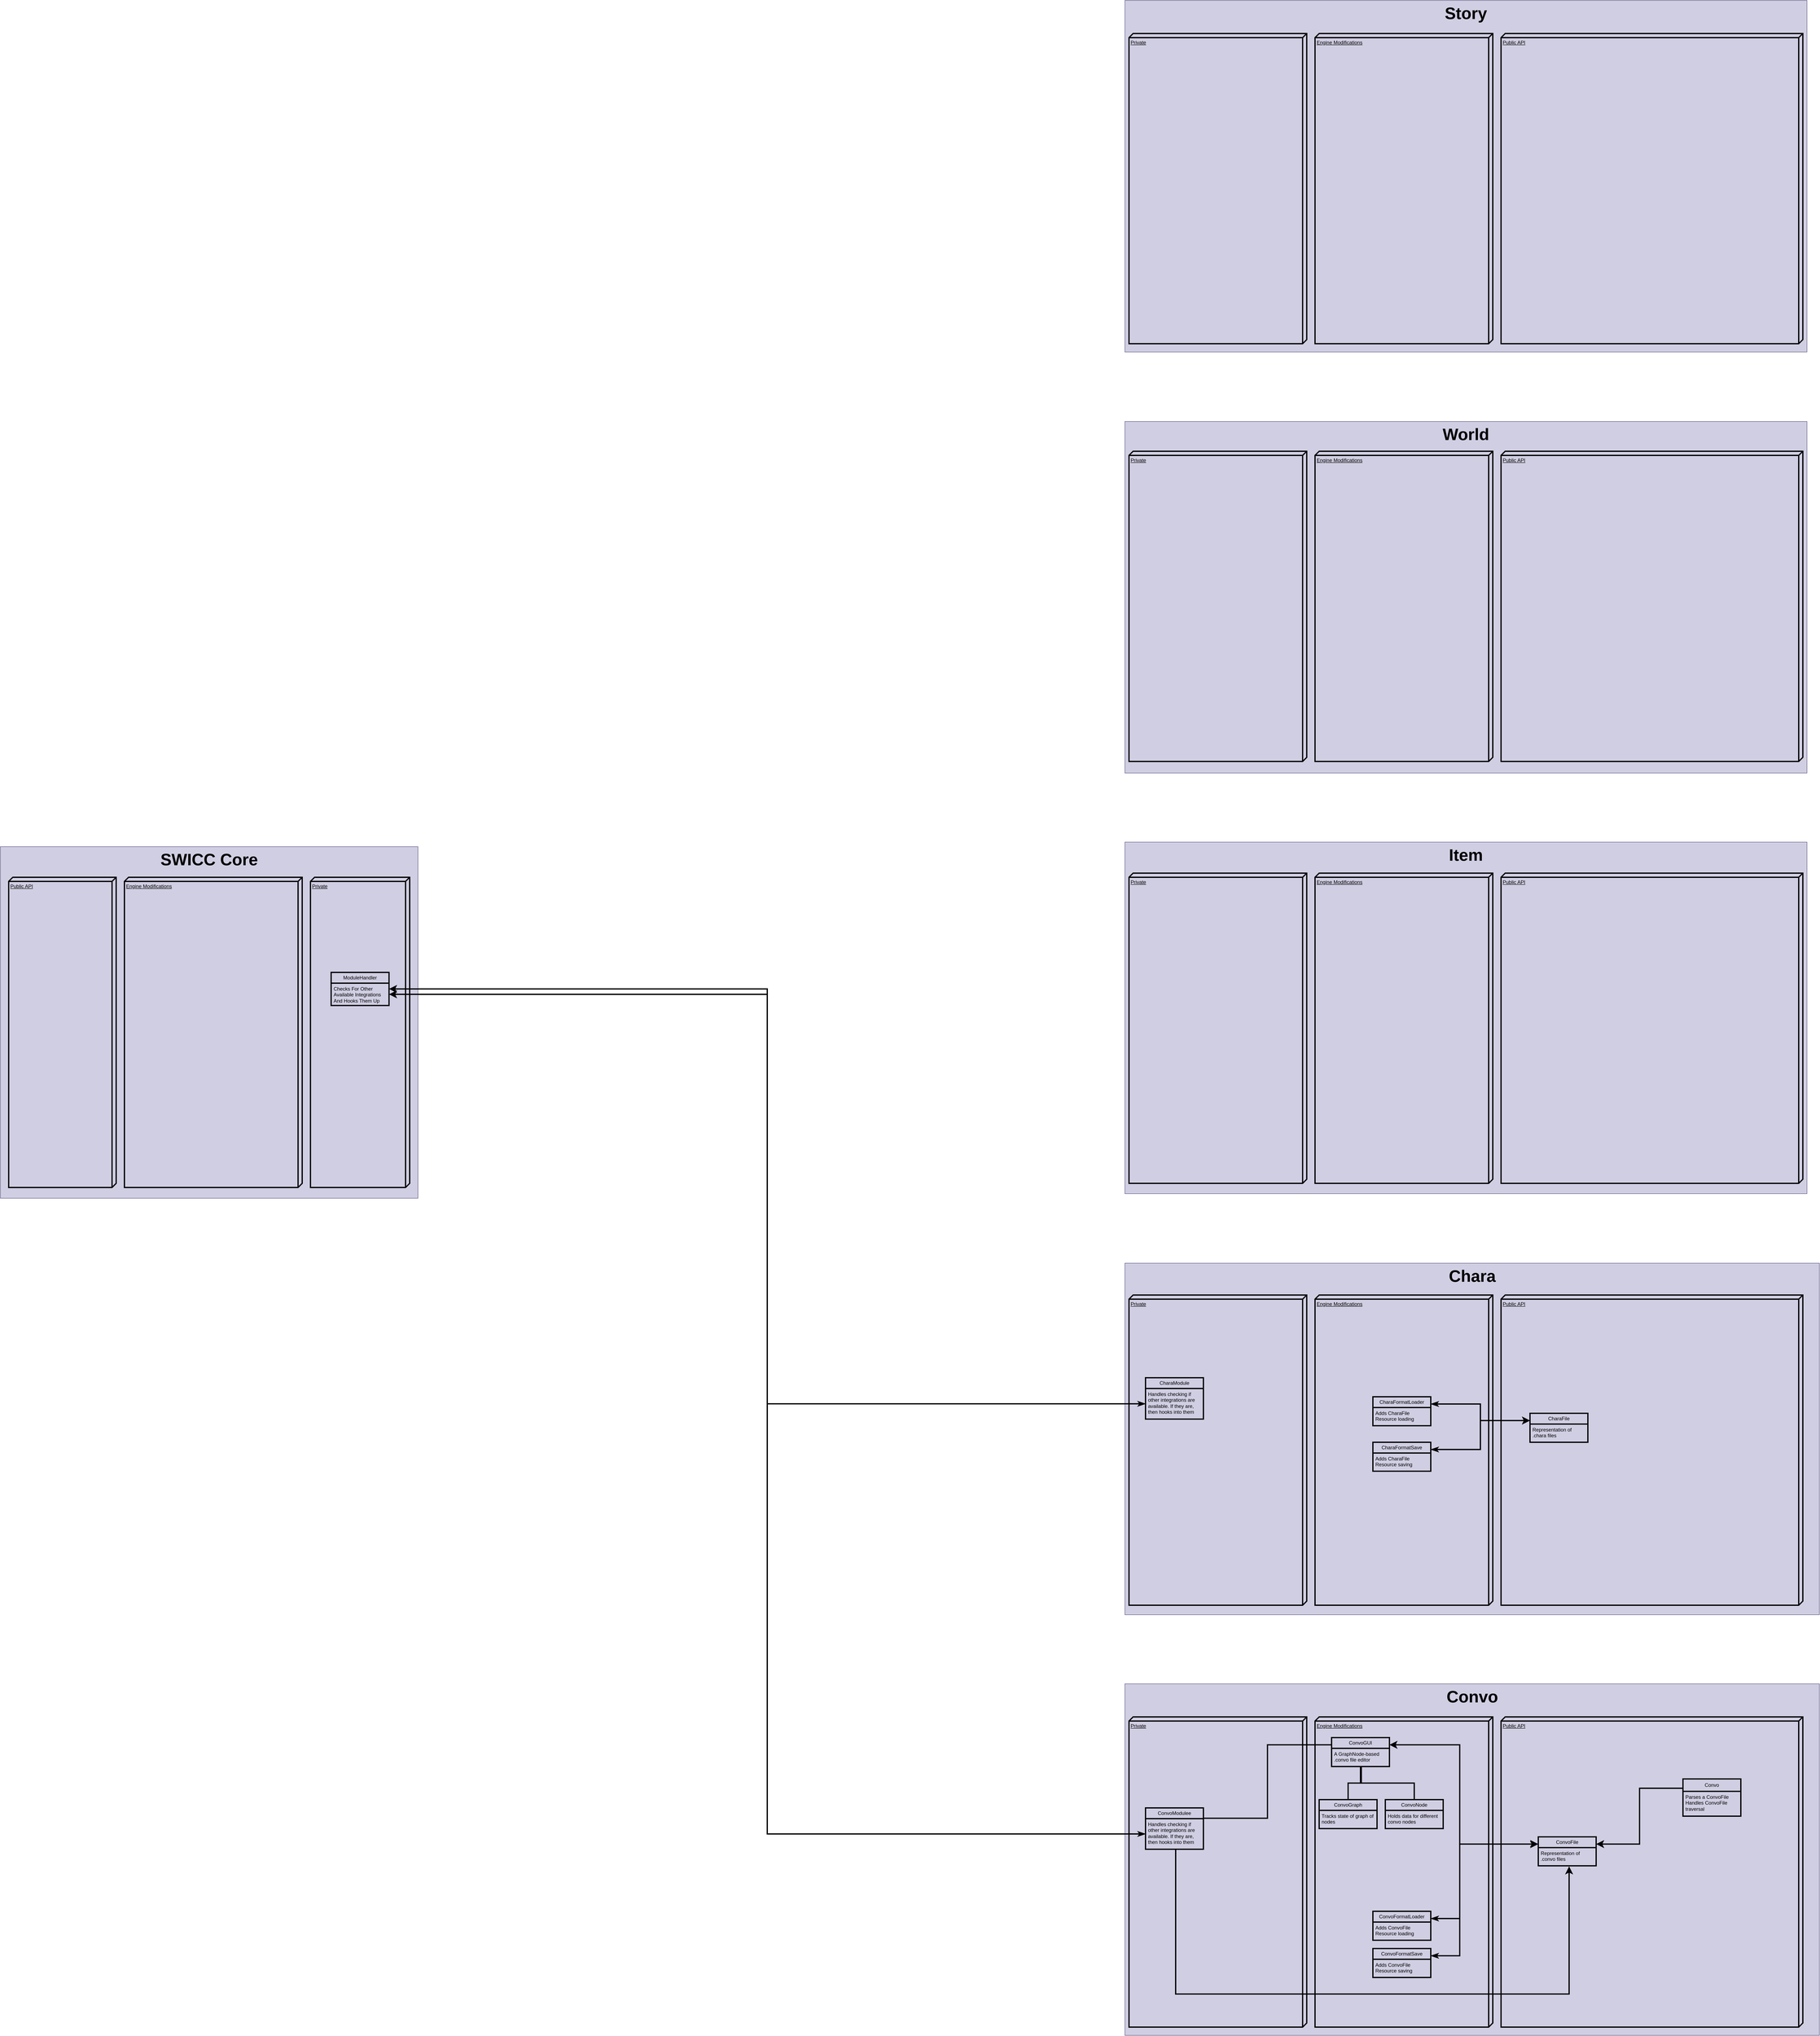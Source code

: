 <mxfile version="21.7.5" type="device">
  <diagram id="C5RBs43oDa-KdzZeNtuy" name="Page-1">
    <mxGraphModel dx="5965" dy="4904" grid="1" gridSize="10" guides="1" tooltips="1" connect="1" arrows="1" fold="1" page="1" pageScale="1" pageWidth="827" pageHeight="1169" math="0" shadow="0">
      <root>
        <mxCell id="WIyWlLk6GJQsqaUBKTNV-0" />
        <mxCell id="WIyWlLk6GJQsqaUBKTNV-1" parent="WIyWlLk6GJQsqaUBKTNV-0" />
        <mxCell id="HaIMofMZRI98zKFc32PE-2" value="" style="group;fillColor=#1ba1e2;fontColor=#ffffff;strokeColor=#006EAF;movable=0;resizable=0;rotatable=0;deletable=0;editable=0;locked=1;connectable=0;" vertex="1" connectable="0" parent="WIyWlLk6GJQsqaUBKTNV-1">
          <mxGeometry x="-4090" y="-584" width="1010" height="850" as="geometry" />
        </mxCell>
        <mxCell id="HaIMofMZRI98zKFc32PE-0" value="" style="rounded=0;whiteSpace=wrap;html=1;fillColor=#d0cee2;strokeColor=#56517e;" vertex="1" parent="HaIMofMZRI98zKFc32PE-2">
          <mxGeometry width="1010" height="850" as="geometry" />
        </mxCell>
        <mxCell id="HaIMofMZRI98zKFc32PE-1" value="SWICC Core" style="text;html=1;strokeColor=none;fillColor=none;align=center;verticalAlign=middle;whiteSpace=wrap;rounded=0;strokeWidth=1;fontSize=40;fontColor=#000000;fontStyle=1" vertex="1" parent="HaIMofMZRI98zKFc32PE-2">
          <mxGeometry x="293.818" width="422.364" height="59.302" as="geometry" />
        </mxCell>
        <mxCell id="HaIMofMZRI98zKFc32PE-4" value="" style="group;fillColor=#1ba1e2;fontColor=#ffffff;strokeColor=#006EAF;movable=0;resizable=0;rotatable=0;deletable=0;editable=0;locked=1;connectable=0;" vertex="1" connectable="0" parent="WIyWlLk6GJQsqaUBKTNV-1">
          <mxGeometry x="-1370" y="-2630" width="1650" height="850" as="geometry" />
        </mxCell>
        <mxCell id="HaIMofMZRI98zKFc32PE-5" value="" style="rounded=0;whiteSpace=wrap;html=1;fillColor=#d0cee2;strokeColor=#56517e;" vertex="1" parent="HaIMofMZRI98zKFc32PE-4">
          <mxGeometry width="1650" height="850" as="geometry" />
        </mxCell>
        <mxCell id="HaIMofMZRI98zKFc32PE-6" value="Story" style="text;html=1;strokeColor=none;fillColor=none;align=center;verticalAlign=middle;whiteSpace=wrap;rounded=0;strokeWidth=1;fontSize=40;fontColor=#000000;fontStyle=1" vertex="1" parent="HaIMofMZRI98zKFc32PE-4">
          <mxGeometry x="480.0" width="690.0" height="59.302" as="geometry" />
        </mxCell>
        <mxCell id="HaIMofMZRI98zKFc32PE-7" value="" style="group;fillColor=#1ba1e2;fontColor=#ffffff;strokeColor=#006EAF;movable=0;resizable=0;rotatable=0;deletable=0;editable=0;locked=1;connectable=0;" vertex="1" connectable="0" parent="WIyWlLk6GJQsqaUBKTNV-1">
          <mxGeometry x="-1370" y="1440" width="1680" height="850" as="geometry" />
        </mxCell>
        <mxCell id="HaIMofMZRI98zKFc32PE-8" value="" style="rounded=0;whiteSpace=wrap;html=1;fillColor=#d0cee2;strokeColor=#56517e;movable=0;resizable=0;rotatable=0;deletable=0;editable=0;locked=1;connectable=0;" vertex="1" parent="HaIMofMZRI98zKFc32PE-7">
          <mxGeometry width="1680" height="850" as="geometry" />
        </mxCell>
        <mxCell id="HaIMofMZRI98zKFc32PE-9" value="Convo" style="text;html=1;strokeColor=none;fillColor=none;align=center;verticalAlign=middle;whiteSpace=wrap;rounded=0;strokeWidth=1;fontSize=40;fontColor=#000000;fontStyle=1;movable=0;resizable=0;rotatable=0;deletable=0;editable=0;locked=1;connectable=0;" vertex="1" parent="HaIMofMZRI98zKFc32PE-7">
          <mxGeometry x="488.727" width="702.545" height="59.302" as="geometry" />
        </mxCell>
        <mxCell id="HaIMofMZRI98zKFc32PE-10" value="" style="group;fillColor=#1ba1e2;fontColor=#ffffff;strokeColor=#006EAF;movable=0;resizable=0;rotatable=0;deletable=0;editable=0;locked=1;connectable=0;" vertex="1" connectable="0" parent="WIyWlLk6GJQsqaUBKTNV-1">
          <mxGeometry x="-1370" y="423" width="1680" height="850" as="geometry" />
        </mxCell>
        <mxCell id="HaIMofMZRI98zKFc32PE-11" value="" style="rounded=0;whiteSpace=wrap;html=1;fillColor=#d0cee2;strokeColor=#56517e;" vertex="1" parent="HaIMofMZRI98zKFc32PE-10">
          <mxGeometry width="1680" height="850" as="geometry" />
        </mxCell>
        <mxCell id="HaIMofMZRI98zKFc32PE-12" value="Chara" style="text;html=1;strokeColor=none;fillColor=none;align=center;verticalAlign=middle;whiteSpace=wrap;rounded=0;strokeWidth=1;fontSize=40;fontColor=#000000;fontStyle=1" vertex="1" parent="HaIMofMZRI98zKFc32PE-10">
          <mxGeometry x="488.727" width="702.545" height="59.302" as="geometry" />
        </mxCell>
        <mxCell id="HaIMofMZRI98zKFc32PE-13" value="" style="group;fillColor=#1ba1e2;fontColor=#ffffff;strokeColor=#006EAF;movable=0;resizable=0;rotatable=0;deletable=0;editable=0;locked=1;connectable=0;" vertex="1" connectable="0" parent="WIyWlLk6GJQsqaUBKTNV-1">
          <mxGeometry x="-1370" y="-1612" width="1650" height="850" as="geometry" />
        </mxCell>
        <mxCell id="HaIMofMZRI98zKFc32PE-14" value="" style="rounded=0;whiteSpace=wrap;html=1;fillColor=#d0cee2;strokeColor=#56517e;movable=0;resizable=0;rotatable=0;deletable=0;editable=0;locked=1;connectable=0;" vertex="1" parent="HaIMofMZRI98zKFc32PE-13">
          <mxGeometry width="1650.0" height="850" as="geometry" />
        </mxCell>
        <mxCell id="HaIMofMZRI98zKFc32PE-15" value="World" style="text;html=1;strokeColor=none;fillColor=none;align=center;verticalAlign=middle;whiteSpace=wrap;rounded=0;strokeWidth=1;fontSize=40;fontColor=#000000;fontStyle=1" vertex="1" parent="HaIMofMZRI98zKFc32PE-13">
          <mxGeometry x="480" width="690" height="59.302" as="geometry" />
        </mxCell>
        <mxCell id="HaIMofMZRI98zKFc32PE-120" value="Private" style="verticalAlign=top;align=left;spacingTop=8;spacingLeft=2;spacingRight=12;shape=cube;size=10;direction=south;fontStyle=4;html=1;whiteSpace=wrap;strokeColor=#000000;strokeWidth=3;fontFamily=Helvetica;fontSize=12;fontColor=#000000;startSize=26;fillColor=none;movable=1;resizable=1;rotatable=1;deletable=1;editable=1;locked=0;connectable=1;" vertex="1" parent="HaIMofMZRI98zKFc32PE-13">
          <mxGeometry x="10" y="72" width="430" height="750" as="geometry" />
        </mxCell>
        <mxCell id="HaIMofMZRI98zKFc32PE-121" value="Engine Modifications" style="verticalAlign=top;align=left;spacingTop=8;spacingLeft=2;spacingRight=12;shape=cube;size=10;direction=south;fontStyle=4;html=1;whiteSpace=wrap;strokeColor=#000000;strokeWidth=3;fontFamily=Helvetica;fontSize=12;fontColor=#000000;startSize=26;fillColor=none;movable=1;resizable=1;rotatable=1;deletable=1;editable=1;locked=0;connectable=1;" vertex="1" parent="HaIMofMZRI98zKFc32PE-13">
          <mxGeometry x="460" y="72" width="430" height="750" as="geometry" />
        </mxCell>
        <mxCell id="HaIMofMZRI98zKFc32PE-119" value="Public API" style="verticalAlign=top;align=left;spacingTop=8;spacingLeft=2;spacingRight=12;shape=cube;size=10;direction=south;fontStyle=4;html=1;whiteSpace=wrap;strokeColor=#000000;strokeWidth=3;fontFamily=Helvetica;fontSize=12;fontColor=#000000;startSize=26;fillColor=none;movable=1;resizable=1;rotatable=1;deletable=1;editable=1;locked=0;connectable=1;" vertex="1" parent="HaIMofMZRI98zKFc32PE-13">
          <mxGeometry x="910" y="72" width="730" height="750" as="geometry" />
        </mxCell>
        <mxCell id="HaIMofMZRI98zKFc32PE-16" value="" style="group;fillColor=#1ba1e2;fontColor=#ffffff;strokeColor=#006EAF;movable=0;resizable=0;rotatable=0;deletable=0;editable=0;locked=1;connectable=0;" vertex="1" connectable="0" parent="WIyWlLk6GJQsqaUBKTNV-1">
          <mxGeometry x="-1370" y="-595" width="1650" height="850" as="geometry" />
        </mxCell>
        <mxCell id="HaIMofMZRI98zKFc32PE-17" value="" style="rounded=0;whiteSpace=wrap;html=1;fillColor=#d0cee2;strokeColor=#56517e;" vertex="1" parent="HaIMofMZRI98zKFc32PE-16">
          <mxGeometry width="1650" height="850" as="geometry" />
        </mxCell>
        <mxCell id="HaIMofMZRI98zKFc32PE-18" value="Item&lt;br&gt;" style="text;html=1;strokeColor=none;fillColor=none;align=center;verticalAlign=middle;whiteSpace=wrap;rounded=0;strokeWidth=1;fontSize=40;fontColor=#000000;fontStyle=1" vertex="1" parent="HaIMofMZRI98zKFc32PE-16">
          <mxGeometry x="480.0" width="690.0" height="59.302" as="geometry" />
        </mxCell>
        <mxCell id="HaIMofMZRI98zKFc32PE-47" value="Public API" style="verticalAlign=top;align=left;spacingTop=8;spacingLeft=2;spacingRight=12;shape=cube;size=10;direction=south;fontStyle=4;html=1;whiteSpace=wrap;strokeColor=#000000;strokeWidth=3;fontFamily=Helvetica;fontSize=12;fontColor=#000000;startSize=26;fillColor=none;movable=0;resizable=0;rotatable=0;deletable=0;editable=0;locked=1;connectable=0;" vertex="1" parent="WIyWlLk6GJQsqaUBKTNV-1">
          <mxGeometry x="-460" y="1520" width="730" height="750" as="geometry" />
        </mxCell>
        <mxCell id="HaIMofMZRI98zKFc32PE-38" value="ConvoFile" style="swimlane;fontStyle=0;childLayout=stackLayout;horizontal=1;startSize=26;fillColor=none;horizontalStack=0;resizeParent=1;resizeParentMax=0;resizeLast=0;collapsible=1;marginBottom=0;whiteSpace=wrap;html=1;strokeColor=#000000;strokeWidth=3;fontColor=#000000;" vertex="1" parent="WIyWlLk6GJQsqaUBKTNV-1">
          <mxGeometry x="-370" y="1810" width="140" height="70" as="geometry">
            <mxRectangle x="-660" y="1790" width="100" height="30" as="alternateBounds" />
          </mxGeometry>
        </mxCell>
        <mxCell id="HaIMofMZRI98zKFc32PE-39" value="Representation of .convo files" style="text;strokeColor=none;fillColor=none;align=left;verticalAlign=top;spacingLeft=4;spacingRight=4;overflow=hidden;rotatable=0;points=[[0,0.5],[1,0.5]];portConstraint=eastwest;whiteSpace=wrap;html=1;fontColor=#000000;" vertex="1" parent="HaIMofMZRI98zKFc32PE-38">
          <mxGeometry y="26" width="140" height="44" as="geometry" />
        </mxCell>
        <mxCell id="HaIMofMZRI98zKFc32PE-58" style="edgeStyle=orthogonalEdgeStyle;shape=connector;rounded=0;jumpStyle=sharp;orthogonalLoop=1;jettySize=auto;html=1;labelBackgroundColor=default;strokeColor=#000000;strokeWidth=3;fontFamily=Helvetica;fontSize=12;fontColor=#000000;startArrow=none;startFill=0;endArrow=classic;endFill=1;startSize=10;endSize=10;sourcePerimeterSpacing=0;entryX=1;entryY=0.25;entryDx=0;entryDy=0;exitX=0;exitY=0.25;exitDx=0;exitDy=0;" edge="1" parent="WIyWlLk6GJQsqaUBKTNV-1" source="HaIMofMZRI98zKFc32PE-42" target="HaIMofMZRI98zKFc32PE-38">
          <mxGeometry relative="1" as="geometry">
            <mxPoint x="-230" y="1858" as="targetPoint" />
          </mxGeometry>
        </mxCell>
        <mxCell id="HaIMofMZRI98zKFc32PE-42" value="Convo" style="swimlane;fontStyle=0;childLayout=stackLayout;horizontal=1;startSize=30;fillColor=none;horizontalStack=0;resizeParent=1;resizeParentMax=0;resizeLast=0;collapsible=1;marginBottom=0;whiteSpace=wrap;html=1;strokeColor=#000000;strokeWidth=3;fontFamily=Helvetica;fontSize=12;fontColor=#000000;" vertex="1" parent="WIyWlLk6GJQsqaUBKTNV-1">
          <mxGeometry x="-20" y="1670" width="140" height="90" as="geometry" />
        </mxCell>
        <mxCell id="HaIMofMZRI98zKFc32PE-43" value="Parses a ConvoFile&lt;br&gt;Handles ConvoFile traversal" style="text;strokeColor=none;fillColor=none;align=left;verticalAlign=top;spacingLeft=4;spacingRight=4;overflow=hidden;rotatable=0;points=[[0,0.5],[1,0.5]];portConstraint=eastwest;whiteSpace=wrap;html=1;fontSize=12;fontFamily=Helvetica;fontColor=#000000;" vertex="1" parent="HaIMofMZRI98zKFc32PE-42">
          <mxGeometry y="30" width="140" height="60" as="geometry" />
        </mxCell>
        <mxCell id="HaIMofMZRI98zKFc32PE-48" value="Private" style="verticalAlign=top;align=left;spacingTop=8;spacingLeft=2;spacingRight=12;shape=cube;size=10;direction=south;fontStyle=4;html=1;whiteSpace=wrap;strokeColor=#000000;strokeWidth=3;fontFamily=Helvetica;fontSize=12;fontColor=#000000;startSize=26;fillColor=none;movable=0;resizable=0;rotatable=0;deletable=0;editable=0;locked=1;connectable=0;" vertex="1" parent="WIyWlLk6GJQsqaUBKTNV-1">
          <mxGeometry x="-1360" y="1520" width="430" height="750" as="geometry" />
        </mxCell>
        <mxCell id="HaIMofMZRI98zKFc32PE-49" value="Engine Modifications" style="verticalAlign=top;align=left;spacingTop=8;spacingLeft=2;spacingRight=12;shape=cube;size=10;direction=south;fontStyle=4;html=1;whiteSpace=wrap;strokeColor=#000000;strokeWidth=3;fontFamily=Helvetica;fontSize=12;fontColor=#000000;startSize=26;fillColor=none;movable=0;resizable=0;rotatable=0;deletable=0;editable=0;locked=1;connectable=0;" vertex="1" parent="WIyWlLk6GJQsqaUBKTNV-1">
          <mxGeometry x="-910" y="1520" width="430" height="750" as="geometry" />
        </mxCell>
        <mxCell id="HaIMofMZRI98zKFc32PE-112" style="edgeStyle=orthogonalEdgeStyle;shape=connector;rounded=0;jumpStyle=sharp;orthogonalLoop=1;jettySize=auto;html=1;exitX=0.5;exitY=1;exitDx=0;exitDy=0;entryX=0.5;entryY=0;entryDx=0;entryDy=0;labelBackgroundColor=default;strokeColor=#000000;strokeWidth=3;fontFamily=Helvetica;fontSize=12;fontColor=#000000;startArrow=none;startFill=0;endArrow=none;endFill=0;startSize=10;endSize=10;sourcePerimeterSpacing=0;" edge="1" parent="WIyWlLk6GJQsqaUBKTNV-1" source="HaIMofMZRI98zKFc32PE-50" target="HaIMofMZRI98zKFc32PE-108">
          <mxGeometry relative="1" as="geometry">
            <Array as="points">
              <mxPoint x="-800" y="1680" />
              <mxPoint x="-830" y="1680" />
            </Array>
          </mxGeometry>
        </mxCell>
        <mxCell id="HaIMofMZRI98zKFc32PE-50" value="ConvoGUI" style="swimlane;fontStyle=0;childLayout=stackLayout;horizontal=1;startSize=26;fillColor=none;horizontalStack=0;resizeParent=1;resizeParentMax=0;resizeLast=0;collapsible=1;marginBottom=0;whiteSpace=wrap;html=1;strokeColor=#000000;strokeWidth=3;fontFamily=Helvetica;fontSize=12;fontColor=#000000;" vertex="1" parent="WIyWlLk6GJQsqaUBKTNV-1">
          <mxGeometry x="-870" y="1570" width="140" height="70" as="geometry" />
        </mxCell>
        <mxCell id="HaIMofMZRI98zKFc32PE-51" value="A GraphNode-based .convo file editor" style="text;strokeColor=none;fillColor=none;align=left;verticalAlign=top;spacingLeft=4;spacingRight=4;overflow=hidden;rotatable=0;points=[[0,0.5],[1,0.5]];portConstraint=eastwest;whiteSpace=wrap;html=1;fontSize=12;fontFamily=Helvetica;fontColor=#000000;" vertex="1" parent="HaIMofMZRI98zKFc32PE-50">
          <mxGeometry y="26" width="140" height="44" as="geometry" />
        </mxCell>
        <mxCell id="HaIMofMZRI98zKFc32PE-55" style="edgeStyle=orthogonalEdgeStyle;rounded=0;orthogonalLoop=1;jettySize=auto;html=1;entryX=1;entryY=0.25;entryDx=0;entryDy=0;fontFamily=Helvetica;fontSize=12;fontColor=#000000;startSize=10;strokeWidth=3;strokeColor=#000000;startArrow=classicThin;startFill=1;endArrow=classic;endFill=1;endSize=10;sourcePerimeterSpacing=0;jumpStyle=sharp;exitX=0;exitY=0.25;exitDx=0;exitDy=0;" edge="1" parent="WIyWlLk6GJQsqaUBKTNV-1" source="HaIMofMZRI98zKFc32PE-38" target="HaIMofMZRI98zKFc32PE-50">
          <mxGeometry relative="1" as="geometry">
            <mxPoint x="-370" y="1868" as="sourcePoint" />
            <Array as="points">
              <mxPoint x="-560" y="1828" />
              <mxPoint x="-560" y="1588" />
            </Array>
          </mxGeometry>
        </mxCell>
        <mxCell id="HaIMofMZRI98zKFc32PE-98" style="edgeStyle=orthogonalEdgeStyle;shape=connector;rounded=0;jumpStyle=sharp;orthogonalLoop=1;jettySize=auto;html=1;exitX=0.521;exitY=0.986;exitDx=0;exitDy=0;entryX=0.533;entryY=1.032;entryDx=0;entryDy=0;labelBackgroundColor=default;strokeColor=#000000;strokeWidth=3;fontFamily=Helvetica;fontSize=12;fontColor=#000000;startArrow=none;startFill=0;endArrow=classic;endFill=1;startSize=10;endSize=10;sourcePerimeterSpacing=0;entryPerimeter=0;exitPerimeter=0;" edge="1" parent="WIyWlLk6GJQsqaUBKTNV-1" source="HaIMofMZRI98zKFc32PE-60" target="HaIMofMZRI98zKFc32PE-39">
          <mxGeometry relative="1" as="geometry">
            <Array as="points">
              <mxPoint x="-1247" y="2190" />
              <mxPoint x="-295" y="2190" />
            </Array>
          </mxGeometry>
        </mxCell>
        <mxCell id="HaIMofMZRI98zKFc32PE-59" value="ConvoModulee" style="swimlane;fontStyle=0;childLayout=stackLayout;horizontal=1;startSize=26;fillColor=none;horizontalStack=0;resizeParent=1;resizeParentMax=0;resizeLast=0;collapsible=1;marginBottom=0;whiteSpace=wrap;html=1;strokeColor=#000000;strokeWidth=3;fontFamily=Helvetica;fontSize=12;fontColor=#000000;" vertex="1" parent="WIyWlLk6GJQsqaUBKTNV-1">
          <mxGeometry x="-1320" y="1740" width="140" height="100" as="geometry" />
        </mxCell>
        <mxCell id="HaIMofMZRI98zKFc32PE-60" value="Handles checking if other integrations are available. If they are, then hooks into them" style="text;strokeColor=none;fillColor=none;align=left;verticalAlign=top;spacingLeft=4;spacingRight=4;overflow=hidden;rotatable=0;points=[[0,0.5],[1,0.5]];portConstraint=eastwest;whiteSpace=wrap;html=1;fontSize=12;fontFamily=Helvetica;fontColor=#000000;" vertex="1" parent="HaIMofMZRI98zKFc32PE-59">
          <mxGeometry y="26" width="140" height="74" as="geometry" />
        </mxCell>
        <mxCell id="HaIMofMZRI98zKFc32PE-63" value="Public API" style="verticalAlign=top;align=left;spacingTop=8;spacingLeft=2;spacingRight=12;shape=cube;size=10;direction=south;fontStyle=4;html=1;whiteSpace=wrap;strokeColor=#000000;strokeWidth=3;fontFamily=Helvetica;fontSize=12;fontColor=#000000;startSize=26;fillColor=none;movable=0;resizable=0;rotatable=0;deletable=0;editable=0;locked=1;connectable=0;" vertex="1" parent="WIyWlLk6GJQsqaUBKTNV-1">
          <mxGeometry x="-460" y="500" width="730" height="750" as="geometry" />
        </mxCell>
        <mxCell id="HaIMofMZRI98zKFc32PE-64" value="Private" style="verticalAlign=top;align=left;spacingTop=8;spacingLeft=2;spacingRight=12;shape=cube;size=10;direction=south;fontStyle=4;html=1;whiteSpace=wrap;strokeColor=#000000;strokeWidth=3;fontFamily=Helvetica;fontSize=12;fontColor=#000000;startSize=26;fillColor=none;movable=0;resizable=0;rotatable=0;deletable=0;editable=0;locked=1;connectable=0;" vertex="1" parent="WIyWlLk6GJQsqaUBKTNV-1">
          <mxGeometry x="-1360" y="500" width="430" height="750" as="geometry" />
        </mxCell>
        <mxCell id="HaIMofMZRI98zKFc32PE-65" value="Engine Modifications" style="verticalAlign=top;align=left;spacingTop=8;spacingLeft=2;spacingRight=12;shape=cube;size=10;direction=south;fontStyle=4;html=1;whiteSpace=wrap;strokeColor=#000000;strokeWidth=3;fontFamily=Helvetica;fontSize=12;fontColor=#000000;startSize=26;fillColor=none;movable=0;resizable=0;rotatable=0;deletable=0;editable=0;locked=1;connectable=0;" vertex="1" parent="WIyWlLk6GJQsqaUBKTNV-1">
          <mxGeometry x="-910" y="500" width="430" height="750" as="geometry" />
        </mxCell>
        <mxCell id="HaIMofMZRI98zKFc32PE-70" value="CharaFile" style="swimlane;fontStyle=0;childLayout=stackLayout;horizontal=1;startSize=26;fillColor=none;horizontalStack=0;resizeParent=1;resizeParentMax=0;resizeLast=0;collapsible=1;marginBottom=0;whiteSpace=wrap;html=1;strokeColor=#000000;strokeWidth=3;fontFamily=Helvetica;fontSize=12;fontColor=#000000;" vertex="1" parent="WIyWlLk6GJQsqaUBKTNV-1">
          <mxGeometry x="-390" y="786" width="140" height="70" as="geometry" />
        </mxCell>
        <mxCell id="HaIMofMZRI98zKFc32PE-71" value="Representation of .chara files" style="text;strokeColor=none;fillColor=none;align=left;verticalAlign=top;spacingLeft=4;spacingRight=4;overflow=hidden;rotatable=0;points=[[0,0.5],[1,0.5]];portConstraint=eastwest;whiteSpace=wrap;html=1;fontSize=12;fontFamily=Helvetica;fontColor=#000000;" vertex="1" parent="HaIMofMZRI98zKFc32PE-70">
          <mxGeometry y="26" width="140" height="44" as="geometry" />
        </mxCell>
        <mxCell id="HaIMofMZRI98zKFc32PE-74" value="ConvoFormatLoader" style="swimlane;fontStyle=0;childLayout=stackLayout;horizontal=1;startSize=26;fillColor=none;horizontalStack=0;resizeParent=1;resizeParentMax=0;resizeLast=0;collapsible=1;marginBottom=0;whiteSpace=wrap;html=1;strokeColor=#000000;strokeWidth=3;fontFamily=Helvetica;fontSize=12;fontColor=#000000;" vertex="1" parent="WIyWlLk6GJQsqaUBKTNV-1">
          <mxGeometry x="-770" y="1990" width="140" height="70" as="geometry" />
        </mxCell>
        <mxCell id="HaIMofMZRI98zKFc32PE-75" value="Adds ConvoFile Resource loading" style="text;strokeColor=none;fillColor=none;align=left;verticalAlign=top;spacingLeft=4;spacingRight=4;overflow=hidden;rotatable=0;points=[[0,0.5],[1,0.5]];portConstraint=eastwest;whiteSpace=wrap;html=1;fontSize=12;fontFamily=Helvetica;fontColor=#000000;" vertex="1" parent="HaIMofMZRI98zKFc32PE-74">
          <mxGeometry y="26" width="140" height="44" as="geometry" />
        </mxCell>
        <mxCell id="HaIMofMZRI98zKFc32PE-85" style="edgeStyle=orthogonalEdgeStyle;shape=connector;rounded=0;jumpStyle=sharp;orthogonalLoop=1;jettySize=auto;html=1;exitX=1;exitY=0.25;exitDx=0;exitDy=0;labelBackgroundColor=default;strokeColor=#000000;strokeWidth=3;fontFamily=Helvetica;fontSize=12;fontColor=#000000;startArrow=classicThin;startFill=1;endArrow=classic;endFill=1;startSize=10;endSize=10;sourcePerimeterSpacing=0;entryX=0;entryY=0.25;entryDx=0;entryDy=0;" edge="1" parent="WIyWlLk6GJQsqaUBKTNV-1" source="HaIMofMZRI98zKFc32PE-78" target="HaIMofMZRI98zKFc32PE-38">
          <mxGeometry relative="1" as="geometry">
            <mxPoint x="-370" y="1830.0" as="targetPoint" />
            <Array as="points">
              <mxPoint x="-560" y="2098" />
              <mxPoint x="-560" y="1828" />
            </Array>
          </mxGeometry>
        </mxCell>
        <mxCell id="HaIMofMZRI98zKFc32PE-78" value="ConvoFormatSave" style="swimlane;fontStyle=0;childLayout=stackLayout;horizontal=1;startSize=26;fillColor=none;horizontalStack=0;resizeParent=1;resizeParentMax=0;resizeLast=0;collapsible=1;marginBottom=0;whiteSpace=wrap;html=1;strokeColor=#000000;strokeWidth=3;fontFamily=Helvetica;fontSize=12;fontColor=#000000;" vertex="1" parent="WIyWlLk6GJQsqaUBKTNV-1">
          <mxGeometry x="-770" y="2080" width="140" height="70" as="geometry" />
        </mxCell>
        <mxCell id="HaIMofMZRI98zKFc32PE-79" value="Adds ConvoFile Resource saving" style="text;strokeColor=none;fillColor=none;align=left;verticalAlign=top;spacingLeft=4;spacingRight=4;overflow=hidden;rotatable=0;points=[[0,0.5],[1,0.5]];portConstraint=eastwest;whiteSpace=wrap;html=1;fontSize=12;fontFamily=Helvetica;fontColor=#000000;" vertex="1" parent="HaIMofMZRI98zKFc32PE-78">
          <mxGeometry y="26" width="140" height="44" as="geometry" />
        </mxCell>
        <mxCell id="HaIMofMZRI98zKFc32PE-86" style="edgeStyle=orthogonalEdgeStyle;shape=connector;rounded=0;jumpStyle=sharp;orthogonalLoop=1;jettySize=auto;html=1;exitX=1;exitY=0.25;exitDx=0;exitDy=0;labelBackgroundColor=default;strokeColor=#000000;strokeWidth=3;fontFamily=Helvetica;fontSize=12;fontColor=#000000;startArrow=classicThin;startFill=1;endArrow=classic;endFill=1;startSize=10;endSize=10;sourcePerimeterSpacing=0;entryX=0;entryY=0.25;entryDx=0;entryDy=0;" edge="1" parent="WIyWlLk6GJQsqaUBKTNV-1" source="HaIMofMZRI98zKFc32PE-80" target="HaIMofMZRI98zKFc32PE-70">
          <mxGeometry relative="1" as="geometry" />
        </mxCell>
        <mxCell id="HaIMofMZRI98zKFc32PE-80" value="CharaFormatLoader" style="swimlane;fontStyle=0;childLayout=stackLayout;horizontal=1;startSize=26;fillColor=none;horizontalStack=0;resizeParent=1;resizeParentMax=0;resizeLast=0;collapsible=1;marginBottom=0;whiteSpace=wrap;html=1;strokeColor=#000000;strokeWidth=3;fontFamily=Helvetica;fontSize=12;fontColor=#000000;" vertex="1" parent="WIyWlLk6GJQsqaUBKTNV-1">
          <mxGeometry x="-770" y="746" width="140" height="70" as="geometry" />
        </mxCell>
        <mxCell id="HaIMofMZRI98zKFc32PE-81" value="Adds CharaFile Resource loading" style="text;strokeColor=none;fillColor=none;align=left;verticalAlign=top;spacingLeft=4;spacingRight=4;overflow=hidden;rotatable=0;points=[[0,0.5],[1,0.5]];portConstraint=eastwest;whiteSpace=wrap;html=1;fontSize=12;fontFamily=Helvetica;fontColor=#000000;" vertex="1" parent="HaIMofMZRI98zKFc32PE-80">
          <mxGeometry y="26" width="140" height="44" as="geometry" />
        </mxCell>
        <mxCell id="HaIMofMZRI98zKFc32PE-87" style="edgeStyle=orthogonalEdgeStyle;shape=connector;rounded=0;jumpStyle=sharp;orthogonalLoop=1;jettySize=auto;html=1;exitX=1;exitY=0.25;exitDx=0;exitDy=0;labelBackgroundColor=default;strokeColor=#000000;strokeWidth=3;fontFamily=Helvetica;fontSize=12;fontColor=#000000;startArrow=classicThin;startFill=1;endArrow=classic;endFill=1;startSize=10;endSize=10;sourcePerimeterSpacing=0;entryX=0;entryY=0.25;entryDx=0;entryDy=0;" edge="1" parent="WIyWlLk6GJQsqaUBKTNV-1" source="HaIMofMZRI98zKFc32PE-82" target="HaIMofMZRI98zKFc32PE-70">
          <mxGeometry relative="1" as="geometry">
            <mxPoint x="-390" y="820" as="targetPoint" />
          </mxGeometry>
        </mxCell>
        <mxCell id="HaIMofMZRI98zKFc32PE-82" value="CharaFormatSave" style="swimlane;fontStyle=0;childLayout=stackLayout;horizontal=1;startSize=26;fillColor=none;horizontalStack=0;resizeParent=1;resizeParentMax=0;resizeLast=0;collapsible=1;marginBottom=0;whiteSpace=wrap;html=1;strokeColor=#000000;strokeWidth=3;fontFamily=Helvetica;fontSize=12;fontColor=#000000;" vertex="1" parent="WIyWlLk6GJQsqaUBKTNV-1">
          <mxGeometry x="-770" y="856" width="140" height="70" as="geometry" />
        </mxCell>
        <mxCell id="HaIMofMZRI98zKFc32PE-83" value="Adds CharaFile Resource saving" style="text;strokeColor=none;fillColor=none;align=left;verticalAlign=top;spacingLeft=4;spacingRight=4;overflow=hidden;rotatable=0;points=[[0,0.5],[1,0.5]];portConstraint=eastwest;whiteSpace=wrap;html=1;fontSize=12;fontFamily=Helvetica;fontColor=#000000;" vertex="1" parent="HaIMofMZRI98zKFc32PE-82">
          <mxGeometry y="26" width="140" height="44" as="geometry" />
        </mxCell>
        <mxCell id="HaIMofMZRI98zKFc32PE-84" style="edgeStyle=orthogonalEdgeStyle;shape=connector;rounded=0;jumpStyle=sharp;orthogonalLoop=1;jettySize=auto;html=1;exitX=1;exitY=0.25;exitDx=0;exitDy=0;entryX=0;entryY=0.25;entryDx=0;entryDy=0;labelBackgroundColor=default;strokeColor=#000000;strokeWidth=3;fontFamily=Helvetica;fontSize=12;fontColor=#000000;startArrow=classicThin;startFill=1;endArrow=classic;endFill=1;startSize=10;endSize=10;sourcePerimeterSpacing=0;" edge="1" parent="WIyWlLk6GJQsqaUBKTNV-1" source="HaIMofMZRI98zKFc32PE-74" target="HaIMofMZRI98zKFc32PE-38">
          <mxGeometry relative="1" as="geometry">
            <Array as="points">
              <mxPoint x="-560" y="2008" />
              <mxPoint x="-560" y="1828" />
            </Array>
          </mxGeometry>
        </mxCell>
        <mxCell id="HaIMofMZRI98zKFc32PE-88" value="CharaModule" style="swimlane;fontStyle=0;childLayout=stackLayout;horizontal=1;startSize=26;fillColor=none;horizontalStack=0;resizeParent=1;resizeParentMax=0;resizeLast=0;collapsible=1;marginBottom=0;whiteSpace=wrap;html=1;strokeColor=#000000;strokeWidth=3;fontFamily=Helvetica;fontSize=12;fontColor=#000000;" vertex="1" parent="WIyWlLk6GJQsqaUBKTNV-1">
          <mxGeometry x="-1320" y="700" width="140" height="100" as="geometry" />
        </mxCell>
        <mxCell id="HaIMofMZRI98zKFc32PE-89" value="Handles checking if other integrations are available. If they are, then hooks into them" style="text;strokeColor=none;fillColor=none;align=left;verticalAlign=top;spacingLeft=4;spacingRight=4;overflow=hidden;rotatable=0;points=[[0,0.5],[1,0.5]];portConstraint=eastwest;whiteSpace=wrap;html=1;fontSize=12;fontFamily=Helvetica;fontColor=#000000;" vertex="1" parent="HaIMofMZRI98zKFc32PE-88">
          <mxGeometry y="26" width="140" height="74" as="geometry" />
        </mxCell>
        <mxCell id="HaIMofMZRI98zKFc32PE-90" value="Public API" style="verticalAlign=top;align=left;spacingTop=8;spacingLeft=2;spacingRight=12;shape=cube;size=10;direction=south;fontStyle=4;html=1;whiteSpace=wrap;strokeColor=#000000;strokeWidth=3;fontFamily=Helvetica;fontSize=12;fontColor=#000000;startSize=26;fillColor=none;movable=1;resizable=1;rotatable=1;deletable=1;editable=1;locked=0;connectable=1;" vertex="1" parent="WIyWlLk6GJQsqaUBKTNV-1">
          <mxGeometry x="-4070" y="-510" width="260" height="750" as="geometry" />
        </mxCell>
        <mxCell id="HaIMofMZRI98zKFc32PE-91" value="Private" style="verticalAlign=top;align=left;spacingTop=8;spacingLeft=2;spacingRight=12;shape=cube;size=10;direction=south;fontStyle=4;html=1;whiteSpace=wrap;strokeColor=#000000;strokeWidth=3;fontFamily=Helvetica;fontSize=12;fontColor=#000000;startSize=26;fillColor=none;movable=1;resizable=1;rotatable=1;deletable=1;editable=1;locked=0;connectable=1;" vertex="1" parent="WIyWlLk6GJQsqaUBKTNV-1">
          <mxGeometry x="-3340" y="-510" width="240" height="750" as="geometry" />
        </mxCell>
        <mxCell id="HaIMofMZRI98zKFc32PE-92" value="Engine Modifications" style="verticalAlign=top;align=left;spacingTop=8;spacingLeft=2;spacingRight=12;shape=cube;size=10;direction=south;fontStyle=4;html=1;whiteSpace=wrap;strokeColor=#000000;strokeWidth=3;fontFamily=Helvetica;fontSize=12;fontColor=#000000;startSize=26;fillColor=none;movable=1;resizable=1;rotatable=1;deletable=1;editable=1;locked=0;connectable=1;" vertex="1" parent="WIyWlLk6GJQsqaUBKTNV-1">
          <mxGeometry x="-3790" y="-510" width="430" height="750" as="geometry" />
        </mxCell>
        <mxCell id="HaIMofMZRI98zKFc32PE-93" value="ModuleHandler" style="swimlane;fontStyle=0;childLayout=stackLayout;horizontal=1;startSize=26;fillColor=none;horizontalStack=0;resizeParent=1;resizeParentMax=0;resizeLast=0;collapsible=1;marginBottom=0;whiteSpace=wrap;html=1;strokeColor=#000000;strokeWidth=3;fontFamily=Helvetica;fontSize=12;fontColor=#000000;" vertex="1" parent="WIyWlLk6GJQsqaUBKTNV-1">
          <mxGeometry x="-3290" y="-280" width="140" height="80" as="geometry" />
        </mxCell>
        <mxCell id="HaIMofMZRI98zKFc32PE-96" value="Checks For Other Available Integrations And Hooks Them Up" style="text;strokeColor=none;fillColor=none;align=left;verticalAlign=top;spacingLeft=4;spacingRight=4;overflow=hidden;rotatable=0;points=[[0,0.5],[1,0.5]];portConstraint=eastwest;whiteSpace=wrap;html=1;fontSize=12;fontFamily=Helvetica;fontColor=#000000;" vertex="1" parent="HaIMofMZRI98zKFc32PE-93">
          <mxGeometry y="26" width="140" height="54" as="geometry" />
        </mxCell>
        <mxCell id="HaIMofMZRI98zKFc32PE-97" style="edgeStyle=orthogonalEdgeStyle;shape=connector;rounded=0;jumpStyle=sharp;orthogonalLoop=1;jettySize=auto;html=1;exitX=1;exitY=0.25;exitDx=0;exitDy=0;entryX=0;entryY=0.25;entryDx=0;entryDy=0;labelBackgroundColor=default;strokeColor=#000000;strokeWidth=3;fontFamily=Helvetica;fontSize=12;fontColor=#000000;startArrow=none;startFill=0;endArrow=none;endFill=0;startSize=10;endSize=10;sourcePerimeterSpacing=0;" edge="1" parent="WIyWlLk6GJQsqaUBKTNV-1" source="HaIMofMZRI98zKFc32PE-59" target="HaIMofMZRI98zKFc32PE-50">
          <mxGeometry relative="1" as="geometry" />
        </mxCell>
        <mxCell id="HaIMofMZRI98zKFc32PE-113" style="edgeStyle=orthogonalEdgeStyle;shape=connector;rounded=0;jumpStyle=sharp;orthogonalLoop=1;jettySize=auto;html=1;exitX=0.5;exitY=0;exitDx=0;exitDy=0;entryX=0.514;entryY=1.023;entryDx=0;entryDy=0;entryPerimeter=0;labelBackgroundColor=default;strokeColor=#000000;strokeWidth=3;fontFamily=Helvetica;fontSize=12;fontColor=#000000;startArrow=none;startFill=0;endArrow=none;endFill=0;startSize=10;endSize=10;sourcePerimeterSpacing=0;" edge="1" parent="WIyWlLk6GJQsqaUBKTNV-1" source="HaIMofMZRI98zKFc32PE-104" target="HaIMofMZRI98zKFc32PE-51">
          <mxGeometry relative="1" as="geometry">
            <Array as="points">
              <mxPoint x="-670" y="1680" />
              <mxPoint x="-798" y="1680" />
            </Array>
          </mxGeometry>
        </mxCell>
        <mxCell id="HaIMofMZRI98zKFc32PE-104" value="ConvoNode" style="swimlane;fontStyle=0;childLayout=stackLayout;horizontal=1;startSize=26;fillColor=none;horizontalStack=0;resizeParent=1;resizeParentMax=0;resizeLast=0;collapsible=1;marginBottom=0;whiteSpace=wrap;html=1;strokeColor=#000000;strokeWidth=3;fontFamily=Helvetica;fontSize=12;fontColor=#000000;" vertex="1" parent="WIyWlLk6GJQsqaUBKTNV-1">
          <mxGeometry x="-740" y="1720" width="140" height="70" as="geometry" />
        </mxCell>
        <mxCell id="HaIMofMZRI98zKFc32PE-105" value="Holds data for different convo nodes" style="text;strokeColor=none;fillColor=none;align=left;verticalAlign=top;spacingLeft=4;spacingRight=4;overflow=hidden;rotatable=0;points=[[0,0.5],[1,0.5]];portConstraint=eastwest;whiteSpace=wrap;html=1;fontSize=12;fontFamily=Helvetica;fontColor=#000000;" vertex="1" parent="HaIMofMZRI98zKFc32PE-104">
          <mxGeometry y="26" width="140" height="44" as="geometry" />
        </mxCell>
        <mxCell id="HaIMofMZRI98zKFc32PE-108" value="ConvoGraph" style="swimlane;fontStyle=0;childLayout=stackLayout;horizontal=1;startSize=26;fillColor=none;horizontalStack=0;resizeParent=1;resizeParentMax=0;resizeLast=0;collapsible=1;marginBottom=0;whiteSpace=wrap;html=1;strokeColor=#000000;strokeWidth=3;fontFamily=Helvetica;fontSize=12;fontColor=#000000;" vertex="1" parent="WIyWlLk6GJQsqaUBKTNV-1">
          <mxGeometry x="-900" y="1720" width="140" height="70" as="geometry" />
        </mxCell>
        <mxCell id="HaIMofMZRI98zKFc32PE-109" value="Tracks state of graph of nodes" style="text;strokeColor=none;fillColor=none;align=left;verticalAlign=top;spacingLeft=4;spacingRight=4;overflow=hidden;rotatable=0;points=[[0,0.5],[1,0.5]];portConstraint=eastwest;whiteSpace=wrap;html=1;fontSize=12;fontFamily=Helvetica;fontColor=#000000;" vertex="1" parent="HaIMofMZRI98zKFc32PE-108">
          <mxGeometry y="26" width="140" height="44" as="geometry" />
        </mxCell>
        <mxCell id="HaIMofMZRI98zKFc32PE-114" style="edgeStyle=orthogonalEdgeStyle;shape=connector;rounded=0;jumpStyle=sharp;orthogonalLoop=1;jettySize=auto;html=1;entryX=1;entryY=0.5;entryDx=0;entryDy=0;labelBackgroundColor=default;strokeColor=#000000;strokeWidth=3;fontFamily=Helvetica;fontSize=12;fontColor=#000000;startArrow=classicThin;startFill=1;endArrow=classic;endFill=1;startSize=10;endSize=10;sourcePerimeterSpacing=0;" edge="1" parent="WIyWlLk6GJQsqaUBKTNV-1" source="HaIMofMZRI98zKFc32PE-60" target="HaIMofMZRI98zKFc32PE-93">
          <mxGeometry relative="1" as="geometry" />
        </mxCell>
        <mxCell id="HaIMofMZRI98zKFc32PE-115" style="edgeStyle=orthogonalEdgeStyle;shape=connector;rounded=0;jumpStyle=sharp;orthogonalLoop=1;jettySize=auto;html=1;labelBackgroundColor=default;strokeColor=#000000;strokeWidth=3;fontFamily=Helvetica;fontSize=12;fontColor=#000000;startArrow=classicThin;startFill=1;endArrow=classic;endFill=1;startSize=10;endSize=10;sourcePerimeterSpacing=0;entryX=1;entryY=0.5;entryDx=0;entryDy=0;" edge="1" parent="WIyWlLk6GJQsqaUBKTNV-1" source="HaIMofMZRI98zKFc32PE-89" target="HaIMofMZRI98zKFc32PE-96">
          <mxGeometry relative="1" as="geometry">
            <mxPoint x="-3150" y="-255" as="targetPoint" />
          </mxGeometry>
        </mxCell>
        <mxCell id="HaIMofMZRI98zKFc32PE-116" value="Public API" style="verticalAlign=top;align=left;spacingTop=8;spacingLeft=2;spacingRight=12;shape=cube;size=10;direction=south;fontStyle=4;html=1;whiteSpace=wrap;strokeColor=#000000;strokeWidth=3;fontFamily=Helvetica;fontSize=12;fontColor=#000000;startSize=26;fillColor=none;movable=0;resizable=0;rotatable=0;deletable=0;editable=0;locked=1;connectable=0;" vertex="1" parent="WIyWlLk6GJQsqaUBKTNV-1">
          <mxGeometry x="-460" y="-520" width="730" height="750" as="geometry" />
        </mxCell>
        <mxCell id="HaIMofMZRI98zKFc32PE-117" value="Private" style="verticalAlign=top;align=left;spacingTop=8;spacingLeft=2;spacingRight=12;shape=cube;size=10;direction=south;fontStyle=4;html=1;whiteSpace=wrap;strokeColor=#000000;strokeWidth=3;fontFamily=Helvetica;fontSize=12;fontColor=#000000;startSize=26;fillColor=none;movable=0;resizable=0;rotatable=0;deletable=0;editable=0;locked=1;connectable=0;" vertex="1" parent="WIyWlLk6GJQsqaUBKTNV-1">
          <mxGeometry x="-1360" y="-520" width="430" height="750" as="geometry" />
        </mxCell>
        <mxCell id="HaIMofMZRI98zKFc32PE-118" value="Engine Modifications" style="verticalAlign=top;align=left;spacingTop=8;spacingLeft=2;spacingRight=12;shape=cube;size=10;direction=south;fontStyle=4;html=1;whiteSpace=wrap;strokeColor=#000000;strokeWidth=3;fontFamily=Helvetica;fontSize=12;fontColor=#000000;startSize=26;fillColor=none;movable=0;resizable=0;rotatable=0;deletable=0;editable=0;locked=1;connectable=0;" vertex="1" parent="WIyWlLk6GJQsqaUBKTNV-1">
          <mxGeometry x="-910" y="-520" width="430" height="750" as="geometry" />
        </mxCell>
        <mxCell id="HaIMofMZRI98zKFc32PE-122" value="Private" style="verticalAlign=top;align=left;spacingTop=8;spacingLeft=2;spacingRight=12;shape=cube;size=10;direction=south;fontStyle=4;html=1;whiteSpace=wrap;strokeColor=#000000;strokeWidth=3;fontFamily=Helvetica;fontSize=12;fontColor=#000000;startSize=26;fillColor=none;movable=0;resizable=0;rotatable=0;deletable=0;editable=0;locked=1;connectable=0;" vertex="1" parent="WIyWlLk6GJQsqaUBKTNV-1">
          <mxGeometry x="-1360" y="-2550" width="430" height="750" as="geometry" />
        </mxCell>
        <mxCell id="HaIMofMZRI98zKFc32PE-123" value="Engine Modifications" style="verticalAlign=top;align=left;spacingTop=8;spacingLeft=2;spacingRight=12;shape=cube;size=10;direction=south;fontStyle=4;html=1;whiteSpace=wrap;strokeColor=#000000;strokeWidth=3;fontFamily=Helvetica;fontSize=12;fontColor=#000000;startSize=26;fillColor=none;movable=0;resizable=0;rotatable=0;deletable=0;editable=0;locked=1;connectable=0;" vertex="1" parent="WIyWlLk6GJQsqaUBKTNV-1">
          <mxGeometry x="-910" y="-2550" width="430" height="750" as="geometry" />
        </mxCell>
        <mxCell id="HaIMofMZRI98zKFc32PE-124" value="Public API" style="verticalAlign=top;align=left;spacingTop=8;spacingLeft=2;spacingRight=12;shape=cube;size=10;direction=south;fontStyle=4;html=1;whiteSpace=wrap;strokeColor=#000000;strokeWidth=3;fontFamily=Helvetica;fontSize=12;fontColor=#000000;startSize=26;fillColor=none;movable=0;resizable=0;rotatable=0;deletable=0;editable=0;locked=1;connectable=0;" vertex="1" parent="WIyWlLk6GJQsqaUBKTNV-1">
          <mxGeometry x="-460" y="-2550" width="730" height="750" as="geometry" />
        </mxCell>
      </root>
    </mxGraphModel>
  </diagram>
</mxfile>
